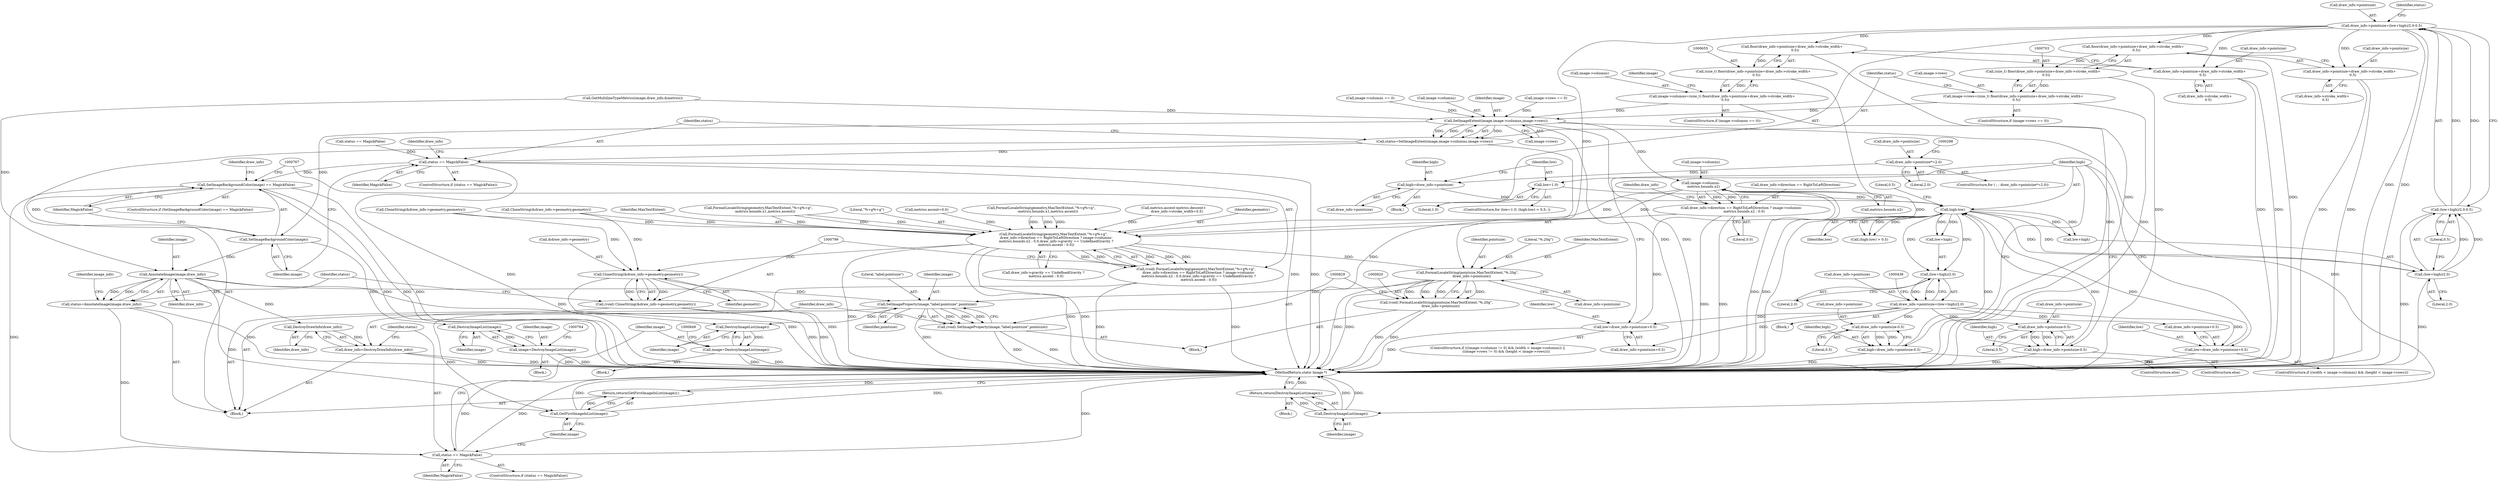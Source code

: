 digraph "0_ImageMagick_aeff00de228bc5a158c2a975ab47845d8a1db456_0@pointer" {
"1000581" [label="(Call,draw_info->pointsize=(low+high)/2.0-0.5)"];
"1000585" [label="(Call,(low+high)/2.0-0.5)"];
"1000586" [label="(Call,(low+high)/2.0)"];
"1000423" [label="(Call,high-low)"];
"1000574" [label="(Call,high=draw_info->pointsize-0.5)"];
"1000576" [label="(Call,draw_info->pointsize-0.5)"];
"1000428" [label="(Call,draw_info->pointsize=(low+high)/2.0)"];
"1000432" [label="(Call,(low+high)/2.0)"];
"1000413" [label="(Call,high=draw_info->pointsize)"];
"1000291" [label="(Call,draw_info->pointsize*=2.0)"];
"1000534" [label="(Call,high=draw_info->pointsize-0.5)"];
"1000536" [label="(Call,draw_info->pointsize-0.5)"];
"1000419" [label="(Call,low=1.0)"];
"1000566" [label="(Call,low=draw_info->pointsize+0.5)"];
"1000526" [label="(Call,low=draw_info->pointsize+0.5)"];
"1000656" [label="(Call,floor(draw_info->pointsize+draw_info->stroke_width+\n      0.5))"];
"1000654" [label="(Call,(size_t) floor(draw_info->pointsize+draw_info->stroke_width+\n      0.5))"];
"1000650" [label="(Call,image->columns=(size_t) floor(draw_info->pointsize+draw_info->stroke_width+\n      0.5))"];
"1000716" [label="(Call,SetImageExtent(image,image->columns,image->rows))"];
"1000714" [label="(Call,status=SetImageExtent(image,image->columns,image->rows))"];
"1000725" [label="(Call,status == MagickFalse)"];
"1000743" [label="(Call,SetImageBackgroundColor(image) == MagickFalse)"];
"1000839" [label="(Call,status == MagickFalse)"];
"1000740" [label="(Call,DestroyImageList(image))"];
"1000739" [label="(Return,return(DestroyImageList(image));)"];
"1000744" [label="(Call,SetImageBackgroundColor(image))"];
"1000760" [label="(Call,DestroyImageList(image))"];
"1000758" [label="(Call,image=DestroyImageList(image))"];
"1000808" [label="(Call,AnnotateImage(image,draw_info))"];
"1000806" [label="(Call,status=AnnotateImage(image,draw_info))"];
"1000830" [label="(Call,SetImageProperty(image,\"label:pointsize\",pointsize))"];
"1000828" [label="(Call,(void) SetImageProperty(image,\"label:pointsize\",pointsize))"];
"1000845" [label="(Call,DestroyImageList(image))"];
"1000843" [label="(Call,image=DestroyImageList(image))"];
"1000852" [label="(Call,GetFirstImageInList(image))"];
"1000851" [label="(Return,return(GetFirstImageInList(image));)"];
"1000836" [label="(Call,DestroyDrawInfo(draw_info))"];
"1000834" [label="(Call,draw_info=DestroyDrawInfo(draw_info))"];
"1000778" [label="(Call,image->columns-\n     metrics.bounds.x2)"];
"1000768" [label="(Call,FormatLocaleString(geometry,MaxTextExtent,\"%+g%+g\",\n     draw_info->direction == RightToLeftDirection ? image->columns-\n     metrics.bounds.x2 : 0.0,draw_info->gravity == UndefinedGravity ?\n     metrics.ascent : 0.0))"];
"1000766" [label="(Call,(void) FormatLocaleString(geometry,MaxTextExtent,\"%+g%+g\",\n     draw_info->direction == RightToLeftDirection ? image->columns-\n     metrics.bounds.x2 : 0.0,draw_info->gravity == UndefinedGravity ?\n     metrics.ascent : 0.0))"];
"1000800" [label="(Call,CloneString(&draw_info->geometry,geometry))"];
"1000798" [label="(Call,(void) CloneString(&draw_info->geometry,geometry))"];
"1000821" [label="(Call,FormatLocaleString(pointsize,MaxTextExtent,\"%.20g\",\n        draw_info->pointsize))"];
"1000819" [label="(Call,(void) FormatLocaleString(pointsize,MaxTextExtent,\"%.20g\",\n        draw_info->pointsize))"];
"1000772" [label="(Call,draw_info->direction == RightToLeftDirection ? image->columns-\n     metrics.bounds.x2 : 0.0)"];
"1000657" [label="(Call,draw_info->pointsize+draw_info->stroke_width+\n      0.5)"];
"1000704" [label="(Call,floor(draw_info->pointsize+draw_info->stroke_width+\n      0.5))"];
"1000702" [label="(Call,(size_t) floor(draw_info->pointsize+draw_info->stroke_width+\n      0.5))"];
"1000698" [label="(Call,image->rows=(size_t) floor(draw_info->pointsize+draw_info->stroke_width+\n      0.5))"];
"1000705" [label="(Call,draw_info->pointsize+draw_info->stroke_width+\n      0.5)"];
"1000576" [label="(Call,draw_info->pointsize-0.5)"];
"1000645" [label="(Call,image->columns == 0)"];
"1000651" [label="(Call,image->columns)"];
"1000727" [label="(Identifier,MagickFalse)"];
"1000573" [label="(ControlStructure,else)"];
"1000745" [label="(Identifier,image)"];
"1000420" [label="(Identifier,low)"];
"1000744" [label="(Call,SetImageBackgroundColor(image))"];
"1000600" [label="(Call,status == MagickFalse)"];
"1000536" [label="(Call,draw_info->pointsize-0.5)"];
"1000810" [label="(Identifier,draw_info)"];
"1000706" [label="(Call,draw_info->pointsize)"];
"1000768" [label="(Call,FormatLocaleString(geometry,MaxTextExtent,\"%+g%+g\",\n     draw_info->direction == RightToLeftDirection ? image->columns-\n     metrics.bounds.x2 : 0.0,draw_info->gravity == UndefinedGravity ?\n     metrics.ascent : 0.0))"];
"1000693" [label="(Call,image->rows == 0)"];
"1000760" [label="(Call,DestroyImageList(image))"];
"1000806" [label="(Call,status=AnnotateImage(image,draw_info))"];
"1000567" [label="(Identifier,low)"];
"1000841" [label="(Identifier,MagickFalse)"];
"1000854" [label="(MethodReturn,static Image *)"];
"1000704" [label="(Call,floor(draw_info->pointsize+draw_info->stroke_width+\n      0.5))"];
"1000805" [label="(Identifier,geometry)"];
"1000739" [label="(Return,return(DestroyImageList(image));)"];
"1000428" [label="(Call,draw_info->pointsize=(low+high)/2.0)"];
"1000782" [label="(Call,metrics.bounds.x2)"];
"1000432" [label="(Call,(low+high)/2.0)"];
"1000747" [label="(Block,)"];
"1000836" [label="(Call,DestroyDrawInfo(draw_info))"];
"1000824" [label="(Literal,\"%.20g\")"];
"1000426" [label="(Literal,0.5)"];
"1000743" [label="(Call,SetImageBackgroundColor(image) == MagickFalse)"];
"1000594" [label="(Call,GetMultilineTypeMetrics(image,draw_info,&metrics))"];
"1000819" [label="(Call,(void) FormatLocaleString(pointsize,MaxTextExtent,\"%.20g\",\n        draw_info->pointsize))"];
"1000423" [label="(Call,high-low)"];
"1000460" [label="(Call,CloneString(&draw_info->geometry,geometry))"];
"1000834" [label="(Call,draw_info=DestroyDrawInfo(draw_info))"];
"1000526" [label="(Call,low=draw_info->pointsize+0.5)"];
"1000299" [label="(Call,FormatLocaleString(geometry,MaxTextExtent,\"%+g%+g\",\n            -metrics.bounds.x1,metrics.ascent))"];
"1000679" [label="(Call,metrics.ascent-metrics.descent+\n      draw_info->stroke_width+0.5)"];
"1000669" [label="(Identifier,image)"];
"1000740" [label="(Call,DestroyImageList(image))"];
"1000769" [label="(Identifier,geometry)"];
"1000770" [label="(Identifier,MaxTextExtent)"];
"1000542" [label="(ControlStructure,if (((image->columns != 0) && (width < image->columns)) ||\n                ((image->rows != 0) && (height < image->rows))))"];
"1000568" [label="(Call,draw_info->pointsize+0.5)"];
"1000832" [label="(Literal,\"label:pointsize\")"];
"1000788" [label="(Call,draw_info->gravity == UndefinedGravity ?\n     metrics.ascent : 0.0)"];
"1000424" [label="(Identifier,high)"];
"1000433" [label="(Call,low+high)"];
"1000726" [label="(Identifier,status)"];
"1000429" [label="(Call,draw_info->pointsize)"];
"1000439" [label="(Call,FormatLocaleString(geometry,MaxTextExtent,\"%+g%+g\",\n            -metrics.bounds.x1,metrics.ascent))"];
"1000537" [label="(Call,draw_info->pointsize)"];
"1000699" [label="(Call,image->rows)"];
"1000418" [label="(ControlStructure,for (low=1.0; (high-low) > 0.5; ))"];
"1000415" [label="(Call,draw_info->pointsize)"];
"1000419" [label="(Call,low=1.0)"];
"1000715" [label="(Identifier,status)"];
"1000577" [label="(Call,draw_info->pointsize)"];
"1000692" [label="(ControlStructure,if (image->rows == 0))"];
"1000821" [label="(Call,FormatLocaleString(pointsize,MaxTextExtent,\"%.20g\",\n        draw_info->pointsize))"];
"1000721" [label="(Call,image->rows)"];
"1000741" [label="(Identifier,image)"];
"1000831" [label="(Identifier,image)"];
"1000843" [label="(Call,image=DestroyImageList(image))"];
"1000742" [label="(ControlStructure,if (SetImageBackgroundColor(image) == MagickFalse))"];
"1000846" [label="(Identifier,image)"];
"1000287" [label="(Block,)"];
"1000656" [label="(Call,floor(draw_info->pointsize+draw_info->stroke_width+\n      0.5))"];
"1000779" [label="(Call,image->columns)"];
"1000427" [label="(Block,)"];
"1000586" [label="(Call,(low+high)/2.0)"];
"1000582" [label="(Call,draw_info->pointsize)"];
"1000540" [label="(Literal,0.5)"];
"1000705" [label="(Call,draw_info->pointsize+draw_info->stroke_width+\n      0.5)"];
"1000835" [label="(Identifier,draw_info)"];
"1000761" [label="(Identifier,image)"];
"1000718" [label="(Call,image->columns)"];
"1000758" [label="(Call,image=DestroyImageList(image))"];
"1000709" [label="(Call,draw_info->stroke_width+\n      0.5)"];
"1000535" [label="(Identifier,high)"];
"1000585" [label="(Call,(low+high)/2.0-0.5)"];
"1000291" [label="(Call,draw_info->pointsize*=2.0)"];
"1000823" [label="(Identifier,MaxTextExtent)"];
"1000730" [label="(Identifier,draw_info)"];
"1000809" [label="(Identifier,image)"];
"1000728" [label="(Block,)"];
"1000534" [label="(Call,high=draw_info->pointsize-0.5)"];
"1000746" [label="(Identifier,MagickFalse)"];
"1000292" [label="(Call,draw_info->pointsize)"];
"1000644" [label="(ControlStructure,if (image->columns == 0))"];
"1000814" [label="(Identifier,image_info)"];
"1000844" [label="(Identifier,image)"];
"1000771" [label="(Literal,\"%+g%+g\")"];
"1000773" [label="(Call,draw_info->direction == RightToLeftDirection)"];
"1000587" [label="(Call,low+high)"];
"1000830" [label="(Call,SetImageProperty(image,\"label:pointsize\",pointsize))"];
"1000837" [label="(Identifier,draw_info)"];
"1000658" [label="(Call,draw_info->pointsize)"];
"1000808" [label="(Call,AnnotateImage(image,draw_info))"];
"1000290" [label="(ControlStructure,for ( ; ; draw_info->pointsize*=2.0))"];
"1000650" [label="(Call,image->columns=(size_t) floor(draw_info->pointsize+draw_info->stroke_width+\n      0.5))"];
"1000791" [label="(Identifier,draw_info)"];
"1000654" [label="(Call,(size_t) floor(draw_info->pointsize+draw_info->stroke_width+\n      0.5))"];
"1000817" [label="(Block,)"];
"1000822" [label="(Identifier,pointsize)"];
"1000661" [label="(Call,draw_info->stroke_width+\n      0.5)"];
"1000853" [label="(Identifier,image)"];
"1000574" [label="(Call,high=draw_info->pointsize-0.5)"];
"1000725" [label="(Call,status == MagickFalse)"];
"1000833" [label="(Identifier,pointsize)"];
"1000842" [label="(Block,)"];
"1000591" [label="(Literal,0.5)"];
"1000590" [label="(Literal,2.0)"];
"1000798" [label="(Call,(void) CloneString(&draw_info->geometry,geometry))"];
"1000759" [label="(Identifier,image)"];
"1000766" [label="(Call,(void) FormatLocaleString(geometry,MaxTextExtent,\"%+g%+g\",\n     draw_info->direction == RightToLeftDirection ? image->columns-\n     metrics.bounds.x2 : 0.0,draw_info->gravity == UndefinedGravity ?\n     metrics.ascent : 0.0))"];
"1000414" [label="(Identifier,high)"];
"1000320" [label="(Call,CloneString(&draw_info->geometry,geometry))"];
"1000580" [label="(Literal,0.5)"];
"1000575" [label="(Identifier,high)"];
"1000801" [label="(Call,&draw_info->geometry)"];
"1000800" [label="(Call,CloneString(&draw_info->geometry,geometry))"];
"1000436" [label="(Literal,2.0)"];
"1000724" [label="(ControlStructure,if (status == MagickFalse))"];
"1000581" [label="(Call,draw_info->pointsize=(low+high)/2.0-0.5)"];
"1000295" [label="(Literal,2.0)"];
"1000714" [label="(Call,status=SetImageExtent(image,image->columns,image->rows))"];
"1000840" [label="(Identifier,status)"];
"1000807" [label="(Identifier,status)"];
"1000825" [label="(Call,draw_info->pointsize)"];
"1000851" [label="(Return,return(GetFirstImageInList(image));)"];
"1000514" [label="(ControlStructure,if ((width < image->columns) && (height < image->rows)))"];
"1000839" [label="(Call,status == MagickFalse)"];
"1000852" [label="(Call,GetFirstImageInList(image))"];
"1000205" [label="(Call,metrics.ascent=0.0)"];
"1000566" [label="(Call,low=draw_info->pointsize+0.5)"];
"1000593" [label="(Identifier,status)"];
"1000413" [label="(Call,high=draw_info->pointsize)"];
"1000845" [label="(Call,DestroyImageList(image))"];
"1000787" [label="(Literal,0.0)"];
"1000716" [label="(Call,SetImageExtent(image,image->columns,image->rows))"];
"1000528" [label="(Call,draw_info->pointsize+0.5)"];
"1000717" [label="(Identifier,image)"];
"1000106" [label="(Block,)"];
"1000425" [label="(Identifier,low)"];
"1000749" [label="(Identifier,draw_info)"];
"1000772" [label="(Call,draw_info->direction == RightToLeftDirection ? image->columns-\n     metrics.bounds.x2 : 0.0)"];
"1000698" [label="(Call,image->rows=(size_t) floor(draw_info->pointsize+draw_info->stroke_width+\n      0.5))"];
"1000702" [label="(Call,(size_t) floor(draw_info->pointsize+draw_info->stroke_width+\n      0.5))"];
"1000421" [label="(Literal,1.0)"];
"1000828" [label="(Call,(void) SetImageProperty(image,\"label:pointsize\",pointsize))"];
"1000422" [label="(Call,(high-low) > 0.5)"];
"1000838" [label="(ControlStructure,if (status == MagickFalse))"];
"1000657" [label="(Call,draw_info->pointsize+draw_info->stroke_width+\n      0.5)"];
"1000778" [label="(Call,image->columns-\n     metrics.bounds.x2)"];
"1000527" [label="(Identifier,low)"];
"1000533" [label="(ControlStructure,else)"];
"1000581" -> "1000287"  [label="AST: "];
"1000581" -> "1000585"  [label="CFG: "];
"1000582" -> "1000581"  [label="AST: "];
"1000585" -> "1000581"  [label="AST: "];
"1000593" -> "1000581"  [label="CFG: "];
"1000581" -> "1000854"  [label="DDG: "];
"1000581" -> "1000854"  [label="DDG: "];
"1000585" -> "1000581"  [label="DDG: "];
"1000585" -> "1000581"  [label="DDG: "];
"1000581" -> "1000656"  [label="DDG: "];
"1000581" -> "1000657"  [label="DDG: "];
"1000581" -> "1000704"  [label="DDG: "];
"1000581" -> "1000705"  [label="DDG: "];
"1000581" -> "1000821"  [label="DDG: "];
"1000585" -> "1000591"  [label="CFG: "];
"1000586" -> "1000585"  [label="AST: "];
"1000591" -> "1000585"  [label="AST: "];
"1000585" -> "1000854"  [label="DDG: "];
"1000586" -> "1000585"  [label="DDG: "];
"1000586" -> "1000585"  [label="DDG: "];
"1000586" -> "1000590"  [label="CFG: "];
"1000587" -> "1000586"  [label="AST: "];
"1000590" -> "1000586"  [label="AST: "];
"1000591" -> "1000586"  [label="CFG: "];
"1000586" -> "1000854"  [label="DDG: "];
"1000423" -> "1000586"  [label="DDG: "];
"1000423" -> "1000586"  [label="DDG: "];
"1000423" -> "1000422"  [label="AST: "];
"1000423" -> "1000425"  [label="CFG: "];
"1000424" -> "1000423"  [label="AST: "];
"1000425" -> "1000423"  [label="AST: "];
"1000426" -> "1000423"  [label="CFG: "];
"1000423" -> "1000422"  [label="DDG: "];
"1000423" -> "1000422"  [label="DDG: "];
"1000574" -> "1000423"  [label="DDG: "];
"1000413" -> "1000423"  [label="DDG: "];
"1000534" -> "1000423"  [label="DDG: "];
"1000419" -> "1000423"  [label="DDG: "];
"1000566" -> "1000423"  [label="DDG: "];
"1000526" -> "1000423"  [label="DDG: "];
"1000423" -> "1000432"  [label="DDG: "];
"1000423" -> "1000432"  [label="DDG: "];
"1000423" -> "1000433"  [label="DDG: "];
"1000423" -> "1000433"  [label="DDG: "];
"1000423" -> "1000587"  [label="DDG: "];
"1000423" -> "1000587"  [label="DDG: "];
"1000574" -> "1000573"  [label="AST: "];
"1000574" -> "1000576"  [label="CFG: "];
"1000575" -> "1000574"  [label="AST: "];
"1000576" -> "1000574"  [label="AST: "];
"1000424" -> "1000574"  [label="CFG: "];
"1000574" -> "1000854"  [label="DDG: "];
"1000576" -> "1000574"  [label="DDG: "];
"1000576" -> "1000574"  [label="DDG: "];
"1000576" -> "1000580"  [label="CFG: "];
"1000577" -> "1000576"  [label="AST: "];
"1000580" -> "1000576"  [label="AST: "];
"1000428" -> "1000576"  [label="DDG: "];
"1000428" -> "1000427"  [label="AST: "];
"1000428" -> "1000432"  [label="CFG: "];
"1000429" -> "1000428"  [label="AST: "];
"1000432" -> "1000428"  [label="AST: "];
"1000438" -> "1000428"  [label="CFG: "];
"1000432" -> "1000428"  [label="DDG: "];
"1000432" -> "1000428"  [label="DDG: "];
"1000428" -> "1000526"  [label="DDG: "];
"1000428" -> "1000528"  [label="DDG: "];
"1000428" -> "1000536"  [label="DDG: "];
"1000428" -> "1000566"  [label="DDG: "];
"1000428" -> "1000568"  [label="DDG: "];
"1000432" -> "1000436"  [label="CFG: "];
"1000433" -> "1000432"  [label="AST: "];
"1000436" -> "1000432"  [label="AST: "];
"1000413" -> "1000287"  [label="AST: "];
"1000413" -> "1000415"  [label="CFG: "];
"1000414" -> "1000413"  [label="AST: "];
"1000415" -> "1000413"  [label="AST: "];
"1000420" -> "1000413"  [label="CFG: "];
"1000291" -> "1000413"  [label="DDG: "];
"1000291" -> "1000290"  [label="AST: "];
"1000291" -> "1000295"  [label="CFG: "];
"1000292" -> "1000291"  [label="AST: "];
"1000295" -> "1000291"  [label="AST: "];
"1000298" -> "1000291"  [label="CFG: "];
"1000534" -> "1000533"  [label="AST: "];
"1000534" -> "1000536"  [label="CFG: "];
"1000535" -> "1000534"  [label="AST: "];
"1000536" -> "1000534"  [label="AST: "];
"1000424" -> "1000534"  [label="CFG: "];
"1000534" -> "1000854"  [label="DDG: "];
"1000536" -> "1000534"  [label="DDG: "];
"1000536" -> "1000534"  [label="DDG: "];
"1000536" -> "1000540"  [label="CFG: "];
"1000537" -> "1000536"  [label="AST: "];
"1000540" -> "1000536"  [label="AST: "];
"1000419" -> "1000418"  [label="AST: "];
"1000419" -> "1000421"  [label="CFG: "];
"1000420" -> "1000419"  [label="AST: "];
"1000421" -> "1000419"  [label="AST: "];
"1000424" -> "1000419"  [label="CFG: "];
"1000566" -> "1000542"  [label="AST: "];
"1000566" -> "1000568"  [label="CFG: "];
"1000567" -> "1000566"  [label="AST: "];
"1000568" -> "1000566"  [label="AST: "];
"1000424" -> "1000566"  [label="CFG: "];
"1000566" -> "1000854"  [label="DDG: "];
"1000526" -> "1000514"  [label="AST: "];
"1000526" -> "1000528"  [label="CFG: "];
"1000527" -> "1000526"  [label="AST: "];
"1000528" -> "1000526"  [label="AST: "];
"1000424" -> "1000526"  [label="CFG: "];
"1000526" -> "1000854"  [label="DDG: "];
"1000656" -> "1000654"  [label="AST: "];
"1000656" -> "1000657"  [label="CFG: "];
"1000657" -> "1000656"  [label="AST: "];
"1000654" -> "1000656"  [label="CFG: "];
"1000656" -> "1000854"  [label="DDG: "];
"1000656" -> "1000654"  [label="DDG: "];
"1000654" -> "1000650"  [label="AST: "];
"1000655" -> "1000654"  [label="AST: "];
"1000650" -> "1000654"  [label="CFG: "];
"1000654" -> "1000854"  [label="DDG: "];
"1000654" -> "1000650"  [label="DDG: "];
"1000650" -> "1000644"  [label="AST: "];
"1000651" -> "1000650"  [label="AST: "];
"1000669" -> "1000650"  [label="CFG: "];
"1000650" -> "1000854"  [label="DDG: "];
"1000650" -> "1000716"  [label="DDG: "];
"1000716" -> "1000714"  [label="AST: "];
"1000716" -> "1000721"  [label="CFG: "];
"1000717" -> "1000716"  [label="AST: "];
"1000718" -> "1000716"  [label="AST: "];
"1000721" -> "1000716"  [label="AST: "];
"1000714" -> "1000716"  [label="CFG: "];
"1000716" -> "1000854"  [label="DDG: "];
"1000716" -> "1000854"  [label="DDG: "];
"1000716" -> "1000714"  [label="DDG: "];
"1000716" -> "1000714"  [label="DDG: "];
"1000716" -> "1000714"  [label="DDG: "];
"1000594" -> "1000716"  [label="DDG: "];
"1000645" -> "1000716"  [label="DDG: "];
"1000698" -> "1000716"  [label="DDG: "];
"1000693" -> "1000716"  [label="DDG: "];
"1000716" -> "1000740"  [label="DDG: "];
"1000716" -> "1000744"  [label="DDG: "];
"1000716" -> "1000778"  [label="DDG: "];
"1000714" -> "1000106"  [label="AST: "];
"1000715" -> "1000714"  [label="AST: "];
"1000726" -> "1000714"  [label="CFG: "];
"1000714" -> "1000854"  [label="DDG: "];
"1000714" -> "1000725"  [label="DDG: "];
"1000725" -> "1000724"  [label="AST: "];
"1000725" -> "1000727"  [label="CFG: "];
"1000726" -> "1000725"  [label="AST: "];
"1000727" -> "1000725"  [label="AST: "];
"1000730" -> "1000725"  [label="CFG: "];
"1000745" -> "1000725"  [label="CFG: "];
"1000725" -> "1000854"  [label="DDG: "];
"1000725" -> "1000854"  [label="DDG: "];
"1000725" -> "1000854"  [label="DDG: "];
"1000600" -> "1000725"  [label="DDG: "];
"1000725" -> "1000743"  [label="DDG: "];
"1000743" -> "1000742"  [label="AST: "];
"1000743" -> "1000746"  [label="CFG: "];
"1000744" -> "1000743"  [label="AST: "];
"1000746" -> "1000743"  [label="AST: "];
"1000749" -> "1000743"  [label="CFG: "];
"1000767" -> "1000743"  [label="CFG: "];
"1000743" -> "1000854"  [label="DDG: "];
"1000743" -> "1000854"  [label="DDG: "];
"1000743" -> "1000854"  [label="DDG: "];
"1000744" -> "1000743"  [label="DDG: "];
"1000743" -> "1000839"  [label="DDG: "];
"1000839" -> "1000838"  [label="AST: "];
"1000839" -> "1000841"  [label="CFG: "];
"1000840" -> "1000839"  [label="AST: "];
"1000841" -> "1000839"  [label="AST: "];
"1000844" -> "1000839"  [label="CFG: "];
"1000853" -> "1000839"  [label="CFG: "];
"1000839" -> "1000854"  [label="DDG: "];
"1000839" -> "1000854"  [label="DDG: "];
"1000839" -> "1000854"  [label="DDG: "];
"1000806" -> "1000839"  [label="DDG: "];
"1000740" -> "1000739"  [label="AST: "];
"1000740" -> "1000741"  [label="CFG: "];
"1000741" -> "1000740"  [label="AST: "];
"1000739" -> "1000740"  [label="CFG: "];
"1000740" -> "1000854"  [label="DDG: "];
"1000740" -> "1000854"  [label="DDG: "];
"1000740" -> "1000739"  [label="DDG: "];
"1000739" -> "1000728"  [label="AST: "];
"1000854" -> "1000739"  [label="CFG: "];
"1000739" -> "1000854"  [label="DDG: "];
"1000744" -> "1000745"  [label="CFG: "];
"1000745" -> "1000744"  [label="AST: "];
"1000746" -> "1000744"  [label="CFG: "];
"1000744" -> "1000760"  [label="DDG: "];
"1000744" -> "1000808"  [label="DDG: "];
"1000760" -> "1000758"  [label="AST: "];
"1000760" -> "1000761"  [label="CFG: "];
"1000761" -> "1000760"  [label="AST: "];
"1000758" -> "1000760"  [label="CFG: "];
"1000760" -> "1000758"  [label="DDG: "];
"1000758" -> "1000747"  [label="AST: "];
"1000759" -> "1000758"  [label="AST: "];
"1000764" -> "1000758"  [label="CFG: "];
"1000758" -> "1000854"  [label="DDG: "];
"1000758" -> "1000854"  [label="DDG: "];
"1000808" -> "1000806"  [label="AST: "];
"1000808" -> "1000810"  [label="CFG: "];
"1000809" -> "1000808"  [label="AST: "];
"1000810" -> "1000808"  [label="AST: "];
"1000806" -> "1000808"  [label="CFG: "];
"1000808" -> "1000806"  [label="DDG: "];
"1000808" -> "1000806"  [label="DDG: "];
"1000594" -> "1000808"  [label="DDG: "];
"1000808" -> "1000830"  [label="DDG: "];
"1000808" -> "1000836"  [label="DDG: "];
"1000808" -> "1000845"  [label="DDG: "];
"1000808" -> "1000852"  [label="DDG: "];
"1000806" -> "1000106"  [label="AST: "];
"1000807" -> "1000806"  [label="AST: "];
"1000814" -> "1000806"  [label="CFG: "];
"1000806" -> "1000854"  [label="DDG: "];
"1000830" -> "1000828"  [label="AST: "];
"1000830" -> "1000833"  [label="CFG: "];
"1000831" -> "1000830"  [label="AST: "];
"1000832" -> "1000830"  [label="AST: "];
"1000833" -> "1000830"  [label="AST: "];
"1000828" -> "1000830"  [label="CFG: "];
"1000830" -> "1000854"  [label="DDG: "];
"1000830" -> "1000828"  [label="DDG: "];
"1000830" -> "1000828"  [label="DDG: "];
"1000830" -> "1000828"  [label="DDG: "];
"1000821" -> "1000830"  [label="DDG: "];
"1000830" -> "1000845"  [label="DDG: "];
"1000830" -> "1000852"  [label="DDG: "];
"1000828" -> "1000817"  [label="AST: "];
"1000829" -> "1000828"  [label="AST: "];
"1000835" -> "1000828"  [label="CFG: "];
"1000828" -> "1000854"  [label="DDG: "];
"1000828" -> "1000854"  [label="DDG: "];
"1000845" -> "1000843"  [label="AST: "];
"1000845" -> "1000846"  [label="CFG: "];
"1000846" -> "1000845"  [label="AST: "];
"1000843" -> "1000845"  [label="CFG: "];
"1000845" -> "1000843"  [label="DDG: "];
"1000843" -> "1000842"  [label="AST: "];
"1000844" -> "1000843"  [label="AST: "];
"1000849" -> "1000843"  [label="CFG: "];
"1000843" -> "1000854"  [label="DDG: "];
"1000843" -> "1000854"  [label="DDG: "];
"1000852" -> "1000851"  [label="AST: "];
"1000852" -> "1000853"  [label="CFG: "];
"1000853" -> "1000852"  [label="AST: "];
"1000851" -> "1000852"  [label="CFG: "];
"1000852" -> "1000854"  [label="DDG: "];
"1000852" -> "1000854"  [label="DDG: "];
"1000852" -> "1000851"  [label="DDG: "];
"1000851" -> "1000106"  [label="AST: "];
"1000854" -> "1000851"  [label="CFG: "];
"1000851" -> "1000854"  [label="DDG: "];
"1000836" -> "1000834"  [label="AST: "];
"1000836" -> "1000837"  [label="CFG: "];
"1000837" -> "1000836"  [label="AST: "];
"1000834" -> "1000836"  [label="CFG: "];
"1000836" -> "1000834"  [label="DDG: "];
"1000834" -> "1000106"  [label="AST: "];
"1000835" -> "1000834"  [label="AST: "];
"1000840" -> "1000834"  [label="CFG: "];
"1000834" -> "1000854"  [label="DDG: "];
"1000834" -> "1000854"  [label="DDG: "];
"1000778" -> "1000772"  [label="AST: "];
"1000778" -> "1000782"  [label="CFG: "];
"1000779" -> "1000778"  [label="AST: "];
"1000782" -> "1000778"  [label="AST: "];
"1000772" -> "1000778"  [label="CFG: "];
"1000778" -> "1000854"  [label="DDG: "];
"1000778" -> "1000854"  [label="DDG: "];
"1000778" -> "1000768"  [label="DDG: "];
"1000778" -> "1000768"  [label="DDG: "];
"1000778" -> "1000772"  [label="DDG: "];
"1000778" -> "1000772"  [label="DDG: "];
"1000768" -> "1000766"  [label="AST: "];
"1000768" -> "1000788"  [label="CFG: "];
"1000769" -> "1000768"  [label="AST: "];
"1000770" -> "1000768"  [label="AST: "];
"1000771" -> "1000768"  [label="AST: "];
"1000772" -> "1000768"  [label="AST: "];
"1000788" -> "1000768"  [label="AST: "];
"1000766" -> "1000768"  [label="CFG: "];
"1000768" -> "1000854"  [label="DDG: "];
"1000768" -> "1000854"  [label="DDG: "];
"1000768" -> "1000854"  [label="DDG: "];
"1000768" -> "1000766"  [label="DDG: "];
"1000768" -> "1000766"  [label="DDG: "];
"1000768" -> "1000766"  [label="DDG: "];
"1000768" -> "1000766"  [label="DDG: "];
"1000768" -> "1000766"  [label="DDG: "];
"1000460" -> "1000768"  [label="DDG: "];
"1000439" -> "1000768"  [label="DDG: "];
"1000439" -> "1000768"  [label="DDG: "];
"1000439" -> "1000768"  [label="DDG: "];
"1000299" -> "1000768"  [label="DDG: "];
"1000299" -> "1000768"  [label="DDG: "];
"1000299" -> "1000768"  [label="DDG: "];
"1000320" -> "1000768"  [label="DDG: "];
"1000679" -> "1000768"  [label="DDG: "];
"1000205" -> "1000768"  [label="DDG: "];
"1000768" -> "1000800"  [label="DDG: "];
"1000768" -> "1000821"  [label="DDG: "];
"1000766" -> "1000106"  [label="AST: "];
"1000767" -> "1000766"  [label="AST: "];
"1000799" -> "1000766"  [label="CFG: "];
"1000766" -> "1000854"  [label="DDG: "];
"1000766" -> "1000854"  [label="DDG: "];
"1000800" -> "1000798"  [label="AST: "];
"1000800" -> "1000805"  [label="CFG: "];
"1000801" -> "1000800"  [label="AST: "];
"1000805" -> "1000800"  [label="AST: "];
"1000798" -> "1000800"  [label="CFG: "];
"1000800" -> "1000854"  [label="DDG: "];
"1000800" -> "1000854"  [label="DDG: "];
"1000800" -> "1000798"  [label="DDG: "];
"1000800" -> "1000798"  [label="DDG: "];
"1000460" -> "1000800"  [label="DDG: "];
"1000320" -> "1000800"  [label="DDG: "];
"1000798" -> "1000106"  [label="AST: "];
"1000799" -> "1000798"  [label="AST: "];
"1000807" -> "1000798"  [label="CFG: "];
"1000798" -> "1000854"  [label="DDG: "];
"1000798" -> "1000854"  [label="DDG: "];
"1000821" -> "1000819"  [label="AST: "];
"1000821" -> "1000825"  [label="CFG: "];
"1000822" -> "1000821"  [label="AST: "];
"1000823" -> "1000821"  [label="AST: "];
"1000824" -> "1000821"  [label="AST: "];
"1000825" -> "1000821"  [label="AST: "];
"1000819" -> "1000821"  [label="CFG: "];
"1000821" -> "1000854"  [label="DDG: "];
"1000821" -> "1000854"  [label="DDG: "];
"1000821" -> "1000819"  [label="DDG: "];
"1000821" -> "1000819"  [label="DDG: "];
"1000821" -> "1000819"  [label="DDG: "];
"1000821" -> "1000819"  [label="DDG: "];
"1000819" -> "1000817"  [label="AST: "];
"1000820" -> "1000819"  [label="AST: "];
"1000829" -> "1000819"  [label="CFG: "];
"1000819" -> "1000854"  [label="DDG: "];
"1000819" -> "1000854"  [label="DDG: "];
"1000772" -> "1000787"  [label="CFG: "];
"1000773" -> "1000772"  [label="AST: "];
"1000787" -> "1000772"  [label="AST: "];
"1000791" -> "1000772"  [label="CFG: "];
"1000772" -> "1000854"  [label="DDG: "];
"1000772" -> "1000854"  [label="DDG: "];
"1000657" -> "1000661"  [label="CFG: "];
"1000658" -> "1000657"  [label="AST: "];
"1000661" -> "1000657"  [label="AST: "];
"1000657" -> "1000854"  [label="DDG: "];
"1000657" -> "1000854"  [label="DDG: "];
"1000704" -> "1000702"  [label="AST: "];
"1000704" -> "1000705"  [label="CFG: "];
"1000705" -> "1000704"  [label="AST: "];
"1000702" -> "1000704"  [label="CFG: "];
"1000704" -> "1000854"  [label="DDG: "];
"1000704" -> "1000702"  [label="DDG: "];
"1000702" -> "1000698"  [label="AST: "];
"1000703" -> "1000702"  [label="AST: "];
"1000698" -> "1000702"  [label="CFG: "];
"1000702" -> "1000854"  [label="DDG: "];
"1000702" -> "1000698"  [label="DDG: "];
"1000698" -> "1000692"  [label="AST: "];
"1000699" -> "1000698"  [label="AST: "];
"1000715" -> "1000698"  [label="CFG: "];
"1000698" -> "1000854"  [label="DDG: "];
"1000705" -> "1000709"  [label="CFG: "];
"1000706" -> "1000705"  [label="AST: "];
"1000709" -> "1000705"  [label="AST: "];
"1000705" -> "1000854"  [label="DDG: "];
"1000705" -> "1000854"  [label="DDG: "];
}
